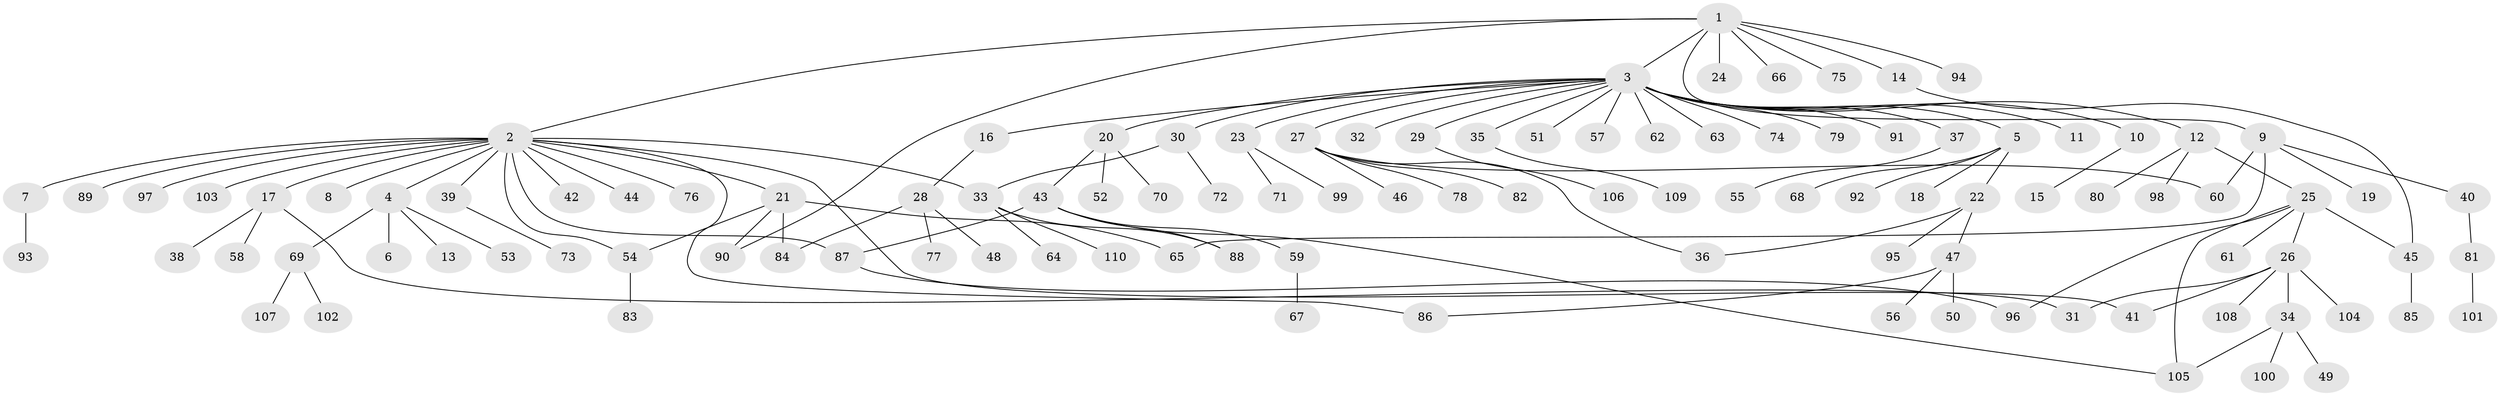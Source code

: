 // coarse degree distribution, {12: 0.011764705882352941, 17: 0.011764705882352941, 23: 0.011764705882352941, 4: 0.058823529411764705, 1: 0.6235294117647059, 2: 0.16470588235294117, 3: 0.047058823529411764, 5: 0.023529411764705882, 7: 0.011764705882352941, 6: 0.03529411764705882}
// Generated by graph-tools (version 1.1) at 2025/23/03/03/25 07:23:53]
// undirected, 110 vertices, 125 edges
graph export_dot {
graph [start="1"]
  node [color=gray90,style=filled];
  1;
  2;
  3;
  4;
  5;
  6;
  7;
  8;
  9;
  10;
  11;
  12;
  13;
  14;
  15;
  16;
  17;
  18;
  19;
  20;
  21;
  22;
  23;
  24;
  25;
  26;
  27;
  28;
  29;
  30;
  31;
  32;
  33;
  34;
  35;
  36;
  37;
  38;
  39;
  40;
  41;
  42;
  43;
  44;
  45;
  46;
  47;
  48;
  49;
  50;
  51;
  52;
  53;
  54;
  55;
  56;
  57;
  58;
  59;
  60;
  61;
  62;
  63;
  64;
  65;
  66;
  67;
  68;
  69;
  70;
  71;
  72;
  73;
  74;
  75;
  76;
  77;
  78;
  79;
  80;
  81;
  82;
  83;
  84;
  85;
  86;
  87;
  88;
  89;
  90;
  91;
  92;
  93;
  94;
  95;
  96;
  97;
  98;
  99;
  100;
  101;
  102;
  103;
  104;
  105;
  106;
  107;
  108;
  109;
  110;
  1 -- 2;
  1 -- 3;
  1 -- 9;
  1 -- 14;
  1 -- 24;
  1 -- 66;
  1 -- 75;
  1 -- 90;
  1 -- 94;
  2 -- 4;
  2 -- 7;
  2 -- 8;
  2 -- 17;
  2 -- 21;
  2 -- 33;
  2 -- 39;
  2 -- 41;
  2 -- 42;
  2 -- 44;
  2 -- 54;
  2 -- 76;
  2 -- 86;
  2 -- 87;
  2 -- 89;
  2 -- 97;
  2 -- 103;
  3 -- 5;
  3 -- 10;
  3 -- 11;
  3 -- 12;
  3 -- 16;
  3 -- 20;
  3 -- 23;
  3 -- 27;
  3 -- 29;
  3 -- 30;
  3 -- 32;
  3 -- 35;
  3 -- 37;
  3 -- 51;
  3 -- 57;
  3 -- 62;
  3 -- 63;
  3 -- 74;
  3 -- 79;
  3 -- 91;
  4 -- 6;
  4 -- 13;
  4 -- 53;
  4 -- 69;
  5 -- 18;
  5 -- 22;
  5 -- 68;
  5 -- 92;
  7 -- 93;
  9 -- 19;
  9 -- 40;
  9 -- 60;
  9 -- 65;
  10 -- 15;
  12 -- 25;
  12 -- 80;
  12 -- 98;
  14 -- 45;
  16 -- 28;
  17 -- 31;
  17 -- 38;
  17 -- 58;
  20 -- 43;
  20 -- 52;
  20 -- 70;
  21 -- 54;
  21 -- 65;
  21 -- 84;
  21 -- 90;
  22 -- 36;
  22 -- 47;
  22 -- 95;
  23 -- 71;
  23 -- 99;
  25 -- 26;
  25 -- 45;
  25 -- 61;
  25 -- 96;
  25 -- 105;
  26 -- 31;
  26 -- 34;
  26 -- 41;
  26 -- 104;
  26 -- 108;
  27 -- 36;
  27 -- 46;
  27 -- 60;
  27 -- 78;
  27 -- 82;
  28 -- 48;
  28 -- 77;
  28 -- 84;
  29 -- 106;
  30 -- 33;
  30 -- 72;
  33 -- 64;
  33 -- 88;
  33 -- 110;
  34 -- 49;
  34 -- 100;
  34 -- 105;
  35 -- 109;
  37 -- 55;
  39 -- 73;
  40 -- 81;
  43 -- 59;
  43 -- 87;
  43 -- 88;
  43 -- 105;
  45 -- 85;
  47 -- 50;
  47 -- 56;
  47 -- 86;
  54 -- 83;
  59 -- 67;
  69 -- 102;
  69 -- 107;
  81 -- 101;
  87 -- 96;
}
